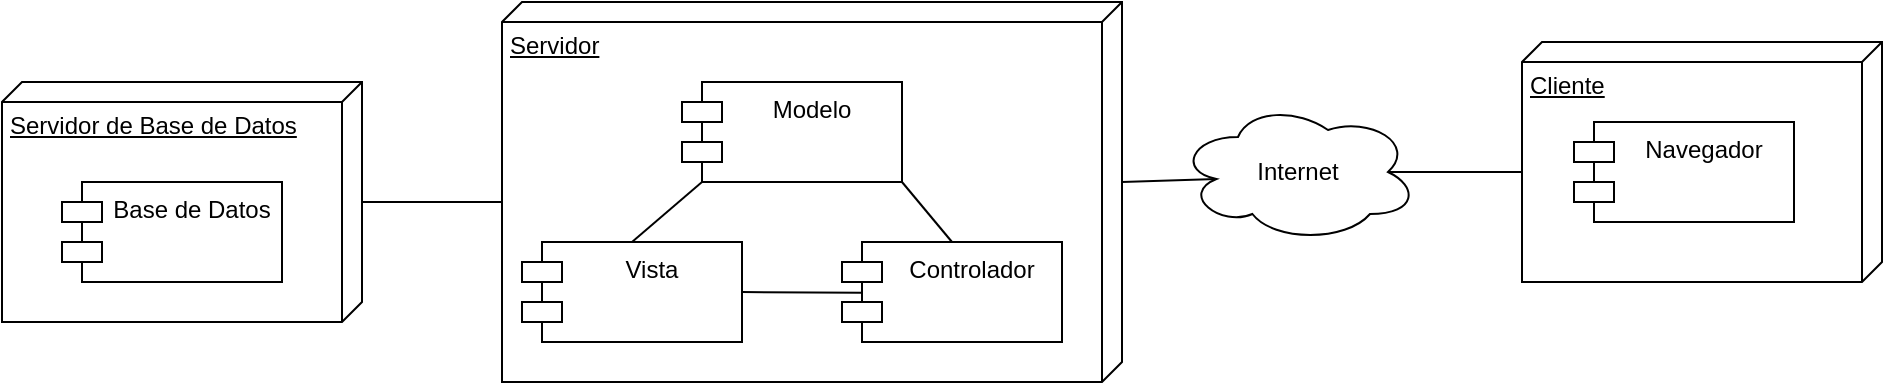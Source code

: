 <mxfile>
    <diagram id="KC5H4Y9rsM8J3WtKC4Ab" name="Page-4">
        <mxGraphModel dx="1767" dy="797" grid="1" gridSize="10" guides="1" tooltips="1" connect="1" arrows="1" fold="1" page="1" pageScale="1" pageWidth="827" pageHeight="1169" math="0" shadow="0">
            <root>
                <mxCell id="xzJuNK0pHfREajSu6w13-0"/>
                <mxCell id="xzJuNK0pHfREajSu6w13-1" parent="xzJuNK0pHfREajSu6w13-0"/>
                <mxCell id="lD6Z4Pm-tMy1EPvP2Oq8-16" style="edgeStyle=none;rounded=0;orthogonalLoop=1;jettySize=auto;html=1;exitX=0.875;exitY=0.5;exitDx=0;exitDy=0;exitPerimeter=0;entryX=0;entryY=0;entryDx=65;entryDy=180;entryPerimeter=0;endArrow=none;endFill=0;" parent="xzJuNK0pHfREajSu6w13-1" source="xzJuNK0pHfREajSu6w13-3" target="xzJuNK0pHfREajSu6w13-4" edge="1">
                    <mxGeometry relative="1" as="geometry"/>
                </mxCell>
                <mxCell id="lD6Z4Pm-tMy1EPvP2Oq8-17" style="edgeStyle=none;rounded=0;orthogonalLoop=1;jettySize=auto;html=1;exitX=0.16;exitY=0.55;exitDx=0;exitDy=0;exitPerimeter=0;entryX=0;entryY=0;entryDx=90;entryDy=0;entryPerimeter=0;endArrow=none;endFill=0;" parent="xzJuNK0pHfREajSu6w13-1" source="xzJuNK0pHfREajSu6w13-3" target="lD6Z4Pm-tMy1EPvP2Oq8-1" edge="1">
                    <mxGeometry relative="1" as="geometry"/>
                </mxCell>
                <mxCell id="xzJuNK0pHfREajSu6w13-3" value="Internet" style="ellipse;shape=cloud;whiteSpace=wrap;html=1;align=center;" parent="xzJuNK0pHfREajSu6w13-1" vertex="1">
                    <mxGeometry x="228" y="220" width="120" height="70" as="geometry"/>
                </mxCell>
                <mxCell id="xzJuNK0pHfREajSu6w13-4" value="Cliente" style="verticalAlign=top;align=left;spacingTop=8;spacingLeft=2;spacingRight=12;shape=cube;size=10;direction=south;fontStyle=4;html=1;" parent="xzJuNK0pHfREajSu6w13-1" vertex="1">
                    <mxGeometry x="400" y="190" width="180" height="120" as="geometry"/>
                </mxCell>
                <mxCell id="lD6Z4Pm-tMy1EPvP2Oq8-0" value="Navegador" style="shape=module;align=left;spacingLeft=20;align=center;verticalAlign=top;" parent="xzJuNK0pHfREajSu6w13-1" vertex="1">
                    <mxGeometry x="426" y="230" width="110" height="50" as="geometry"/>
                </mxCell>
                <mxCell id="lD6Z4Pm-tMy1EPvP2Oq8-1" value="Servidor" style="verticalAlign=top;align=left;spacingTop=8;spacingLeft=2;spacingRight=12;shape=cube;size=10;direction=south;fontStyle=4;html=1;" parent="xzJuNK0pHfREajSu6w13-1" vertex="1">
                    <mxGeometry x="-110" y="170" width="310" height="190" as="geometry"/>
                </mxCell>
                <mxCell id="lD6Z4Pm-tMy1EPvP2Oq8-2" value="Modelo" style="shape=module;align=left;spacingLeft=20;align=center;verticalAlign=top;" parent="xzJuNK0pHfREajSu6w13-1" vertex="1">
                    <mxGeometry x="-20" y="210" width="110" height="50" as="geometry"/>
                </mxCell>
                <mxCell id="5" style="edgeStyle=orthogonalEdgeStyle;rounded=0;orthogonalLoop=1;jettySize=auto;html=1;exitX=0;exitY=0;exitDx=55;exitDy=0;exitPerimeter=0;entryX=0;entryY=0;entryDx=100;entryDy=310;entryPerimeter=0;endArrow=none;endFill=0;" edge="1" parent="xzJuNK0pHfREajSu6w13-1" source="lD6Z4Pm-tMy1EPvP2Oq8-5" target="lD6Z4Pm-tMy1EPvP2Oq8-1">
                    <mxGeometry relative="1" as="geometry">
                        <Array as="points">
                            <mxPoint x="-240" y="270"/>
                        </Array>
                    </mxGeometry>
                </mxCell>
                <mxCell id="lD6Z4Pm-tMy1EPvP2Oq8-5" value="Servidor de Base de Datos" style="verticalAlign=top;align=left;spacingTop=8;spacingLeft=2;spacingRight=12;shape=cube;size=10;direction=south;fontStyle=4;html=1;" parent="xzJuNK0pHfREajSu6w13-1" vertex="1">
                    <mxGeometry x="-360" y="210" width="180" height="120" as="geometry"/>
                </mxCell>
                <mxCell id="lD6Z4Pm-tMy1EPvP2Oq8-11" style="edgeStyle=none;rounded=0;orthogonalLoop=1;jettySize=auto;html=1;endArrow=none;endFill=0;exitX=0;exitY=1;exitDx=10;exitDy=0;exitPerimeter=0;entryX=0.5;entryY=0;entryDx=0;entryDy=0;" parent="xzJuNK0pHfREajSu6w13-1" source="lD6Z4Pm-tMy1EPvP2Oq8-2" target="lD6Z4Pm-tMy1EPvP2Oq8-7" edge="1">
                    <mxGeometry relative="1" as="geometry"/>
                </mxCell>
                <mxCell id="lD6Z4Pm-tMy1EPvP2Oq8-7" value="Vista" style="shape=module;align=left;spacingLeft=20;align=center;verticalAlign=top;" parent="xzJuNK0pHfREajSu6w13-1" vertex="1">
                    <mxGeometry x="-100" y="290" width="110" height="50" as="geometry"/>
                </mxCell>
                <mxCell id="lD6Z4Pm-tMy1EPvP2Oq8-9" style="edgeStyle=none;rounded=0;orthogonalLoop=1;jettySize=auto;html=1;exitX=0.5;exitY=0;exitDx=0;exitDy=0;entryX=1;entryY=1;entryDx=0;entryDy=0;endArrow=none;endFill=0;" parent="xzJuNK0pHfREajSu6w13-1" source="lD6Z4Pm-tMy1EPvP2Oq8-8" target="lD6Z4Pm-tMy1EPvP2Oq8-2" edge="1">
                    <mxGeometry relative="1" as="geometry"/>
                </mxCell>
                <mxCell id="lD6Z4Pm-tMy1EPvP2Oq8-10" style="edgeStyle=none;rounded=0;orthogonalLoop=1;jettySize=auto;html=1;entryX=0.093;entryY=0.508;entryDx=0;entryDy=0;endArrow=none;endFill=0;entryPerimeter=0;exitX=1;exitY=0.5;exitDx=0;exitDy=0;" parent="xzJuNK0pHfREajSu6w13-1" source="lD6Z4Pm-tMy1EPvP2Oq8-7" target="lD6Z4Pm-tMy1EPvP2Oq8-8" edge="1">
                    <mxGeometry relative="1" as="geometry"/>
                </mxCell>
                <mxCell id="lD6Z4Pm-tMy1EPvP2Oq8-8" value="Controlador" style="shape=module;align=left;spacingLeft=20;align=center;verticalAlign=top;" parent="xzJuNK0pHfREajSu6w13-1" vertex="1">
                    <mxGeometry x="60" y="290" width="110" height="50" as="geometry"/>
                </mxCell>
                <mxCell id="lD6Z4Pm-tMy1EPvP2Oq8-15" value="Base de Datos" style="shape=module;align=left;spacingLeft=20;align=center;verticalAlign=top;" parent="xzJuNK0pHfREajSu6w13-1" vertex="1">
                    <mxGeometry x="-330" y="260" width="110" height="50" as="geometry"/>
                </mxCell>
            </root>
        </mxGraphModel>
    </diagram>
    <diagram id="KKVuYDW3hSaYtZnRtETl" name="Page-3">
        &#xa;
        <mxGraphModel dx="806" dy="683" grid="1" gridSize="10" guides="1" tooltips="1" connect="1" arrows="1" fold="1" page="1" pageScale="1" pageWidth="827" pageHeight="1169" math="0" shadow="0">
            &#xa;
            <root>
                &#xa;
                <mxCell id="rRZJ5FpLegMyAOkKx86r-0"/>
                &#xa;
                <mxCell id="rRZJ5FpLegMyAOkKx86r-1" parent="rRZJ5FpLegMyAOkKx86r-0"/>
                &#xa;
                <mxCell id="-woWs51fgcSz4XgoKbL4-1" value="" style="shape=folder;fontStyle=1;tabWidth=80;tabHeight=20;tabPosition=left;html=1;boundedLbl=1;" vertex="1" parent="rRZJ5FpLegMyAOkKx86r-1">
                    &#xa;
                    <mxGeometry x="30" y="110" width="290" height="200" as="geometry"/>
                    &#xa;
                </mxCell>
                &#xa;
                <mxCell id="-woWs51fgcSz4XgoKbL4-14" value="Perfil" style="shape=module;align=left;spacingLeft=20;align=center;verticalAlign=top;" vertex="1" parent="rRZJ5FpLegMyAOkKx86r-1">
                    &#xa;
                    <mxGeometry x="190" y="240" width="110" height="50" as="geometry"/>
                    &#xa;
                </mxCell>
                &#xa;
                <mxCell id="-woWs51fgcSz4XgoKbL4-15" value="Usuarios" style="text;html=1;align=center;verticalAlign=middle;resizable=0;points=[];autosize=1;" vertex="1" parent="rRZJ5FpLegMyAOkKx86r-1">
                    &#xa;
                    <mxGeometry x="40" y="110" width="60" height="20" as="geometry"/>
                    &#xa;
                </mxCell>
                &#xa;
                <mxCell id="-woWs51fgcSz4XgoKbL4-22" style="edgeStyle=orthogonalEdgeStyle;rounded=0;orthogonalLoop=1;jettySize=auto;html=1;exitX=0.5;exitY=1;exitDx=0;exitDy=0;entryX=0.5;entryY=0;entryDx=0;entryDy=0;dashed=1;" edge="1" parent="rRZJ5FpLegMyAOkKx86r-1" source="-woWs51fgcSz4XgoKbL4-16" target="-woWs51fgcSz4XgoKbL4-14">
                    &#xa;
                    <mxGeometry relative="1" as="geometry"/>
                    &#xa;
                </mxCell>
                &#xa;
                <mxCell id="-woWs51fgcSz4XgoKbL4-16" value="Mis Cursos" style="shape=module;align=left;spacingLeft=20;align=center;verticalAlign=top;" vertex="1" parent="rRZJ5FpLegMyAOkKx86r-1">
                    &#xa;
                    <mxGeometry x="190" y="150" width="110" height="50" as="geometry"/>
                    &#xa;
                </mxCell>
                &#xa;
                <mxCell id="-woWs51fgcSz4XgoKbL4-29" style="edgeStyle=orthogonalEdgeStyle;rounded=0;orthogonalLoop=1;jettySize=auto;html=1;exitX=1;exitY=0.5;exitDx=0;exitDy=0;entryX=0.097;entryY=0.483;entryDx=0;entryDy=0;entryPerimeter=0;dashed=1;" edge="1" parent="rRZJ5FpLegMyAOkKx86r-1" source="-woWs51fgcSz4XgoKbL4-17" target="-woWs51fgcSz4XgoKbL4-16">
                    &#xa;
                    <mxGeometry relative="1" as="geometry"/>
                    &#xa;
                </mxCell>
                &#xa;
                <mxCell id="-woWs51fgcSz4XgoKbL4-17" value="Progreso" style="shape=module;align=left;spacingLeft=20;align=center;verticalAlign=top;" vertex="1" parent="rRZJ5FpLegMyAOkKx86r-1">
                    &#xa;
                    <mxGeometry x="50" y="150" width="110" height="50" as="geometry"/>
                    &#xa;
                </mxCell>
                &#xa;
                <mxCell id="-woWs51fgcSz4XgoKbL4-20" style="edgeStyle=orthogonalEdgeStyle;rounded=0;orthogonalLoop=1;jettySize=auto;html=1;exitX=0.5;exitY=0;exitDx=0;exitDy=0;dashed=1;" edge="1" parent="rRZJ5FpLegMyAOkKx86r-1" source="-woWs51fgcSz4XgoKbL4-18" target="-woWs51fgcSz4XgoKbL4-17">
                    &#xa;
                    <mxGeometry relative="1" as="geometry"/>
                    &#xa;
                </mxCell>
                &#xa;
                <mxCell id="-woWs51fgcSz4XgoKbL4-18" value="Certificaciones" style="shape=module;align=left;spacingLeft=20;align=center;verticalAlign=top;" vertex="1" parent="rRZJ5FpLegMyAOkKx86r-1">
                    &#xa;
                    <mxGeometry x="50" y="240" width="110" height="50" as="geometry"/>
                    &#xa;
                </mxCell>
                &#xa;
                <mxCell id="-woWs51fgcSz4XgoKbL4-23" value="" style="shape=folder;fontStyle=1;tabWidth=80;tabHeight=20;tabPosition=left;html=1;boundedLbl=1;" vertex="1" parent="rRZJ5FpLegMyAOkKx86r-1">
                    &#xa;
                    <mxGeometry x="420" y="110" width="280" height="200" as="geometry"/>
                    &#xa;
                </mxCell>
                &#xa;
                <mxCell id="-woWs51fgcSz4XgoKbL4-24" value="Cursos" style="text;html=1;align=center;verticalAlign=middle;resizable=0;points=[];autosize=1;" vertex="1" parent="rRZJ5FpLegMyAOkKx86r-1">
                    &#xa;
                    <mxGeometry x="439" y="110" width="50" height="20" as="geometry"/>
                    &#xa;
                </mxCell>
                &#xa;
                <mxCell id="-woWs51fgcSz4XgoKbL4-25" value="Cursos&#10;Disponibles" style="shape=module;align=left;spacingLeft=20;align=center;verticalAlign=top;" vertex="1" parent="rRZJ5FpLegMyAOkKx86r-1">
                    &#xa;
                    <mxGeometry x="434" y="150" width="110" height="50" as="geometry"/>
                    &#xa;
                </mxCell>
                &#xa;
                <mxCell id="-woWs51fgcSz4XgoKbL4-34" style="edgeStyle=orthogonalEdgeStyle;rounded=0;orthogonalLoop=1;jettySize=auto;html=1;entryX=1;entryY=0.5;entryDx=0;entryDy=0;dashed=1;endArrow=classic;endFill=1;exitX=0.091;exitY=0.5;exitDx=0;exitDy=0;exitPerimeter=0;" edge="1" parent="rRZJ5FpLegMyAOkKx86r-1" source="-woWs51fgcSz4XgoKbL4-26" target="-woWs51fgcSz4XgoKbL4-25">
                    &#xa;
                    <mxGeometry relative="1" as="geometry"/>
                    &#xa;
                </mxCell>
                &#xa;
                <mxCell id="-woWs51fgcSz4XgoKbL4-26" value="Lecciones" style="shape=module;align=left;spacingLeft=20;align=center;verticalAlign=top;" vertex="1" parent="rRZJ5FpLegMyAOkKx86r-1">
                    &#xa;
                    <mxGeometry x="570" y="150" width="110" height="50" as="geometry"/>
                    &#xa;
                </mxCell>
                &#xa;
                <mxCell id="-woWs51fgcSz4XgoKbL4-28" style="edgeStyle=orthogonalEdgeStyle;rounded=0;orthogonalLoop=1;jettySize=auto;html=1;exitX=1;exitY=0.5;exitDx=0;exitDy=0;entryX=0.104;entryY=0.497;entryDx=0;entryDy=0;entryPerimeter=0;endArrow=none;endFill=0;" edge="1" parent="rRZJ5FpLegMyAOkKx86r-1" source="-woWs51fgcSz4XgoKbL4-16" target="-woWs51fgcSz4XgoKbL4-25">
                    &#xa;
                    <mxGeometry relative="1" as="geometry"/>
                    &#xa;
                </mxCell>
                &#xa;
                <mxCell id="-woWs51fgcSz4XgoKbL4-33" style="edgeStyle=orthogonalEdgeStyle;rounded=0;orthogonalLoop=1;jettySize=auto;html=1;exitX=0.5;exitY=0;exitDx=0;exitDy=0;entryX=0.5;entryY=1;entryDx=0;entryDy=0;dashed=1;endArrow=classic;endFill=1;" edge="1" parent="rRZJ5FpLegMyAOkKx86r-1" source="-woWs51fgcSz4XgoKbL4-31" target="-woWs51fgcSz4XgoKbL4-26">
                    &#xa;
                    <mxGeometry relative="1" as="geometry"/>
                    &#xa;
                </mxCell>
                &#xa;
                <mxCell id="-woWs51fgcSz4XgoKbL4-31" value="Material&#10;de apoyo" style="shape=module;align=left;spacingLeft=20;align=center;verticalAlign=top;" vertex="1" parent="rRZJ5FpLegMyAOkKx86r-1">
                    &#xa;
                    <mxGeometry x="570" y="240" width="110" height="50" as="geometry"/>
                    &#xa;
                </mxCell>
                &#xa;
                <mxCell id="-woWs51fgcSz4XgoKbL4-35" value="" style="shape=folder;fontStyle=1;tabWidth=80;tabHeight=20;tabPosition=left;html=1;boundedLbl=1;" vertex="1" parent="rRZJ5FpLegMyAOkKx86r-1">
                    &#xa;
                    <mxGeometry x="289" y="360" width="150" height="200" as="geometry"/>
                    &#xa;
                </mxCell>
                &#xa;
                <mxCell id="-woWs51fgcSz4XgoKbL4-36" value="Análisis" style="text;html=1;align=center;verticalAlign=middle;resizable=0;points=[];autosize=1;" vertex="1" parent="rRZJ5FpLegMyAOkKx86r-1">
                    &#xa;
                    <mxGeometry x="300" y="360" width="60" height="20" as="geometry"/>
                    &#xa;
                </mxCell>
                &#xa;
                <mxCell id="-woWs51fgcSz4XgoKbL4-37" value="Información&#10;general" style="shape=module;align=left;spacingLeft=20;align=center;verticalAlign=top;" vertex="1" parent="rRZJ5FpLegMyAOkKx86r-1">
                    &#xa;
                    <mxGeometry x="309" y="400" width="110" height="50" as="geometry"/>
                    &#xa;
                </mxCell>
                &#xa;
                <mxCell id="-woWs51fgcSz4XgoKbL4-39" style="edgeStyle=orthogonalEdgeStyle;rounded=0;orthogonalLoop=1;jettySize=auto;html=1;exitX=0.5;exitY=0;exitDx=0;exitDy=0;entryX=0.5;entryY=1;entryDx=0;entryDy=0;dashed=1;endArrow=classic;endFill=1;" edge="1" parent="rRZJ5FpLegMyAOkKx86r-1" source="-woWs51fgcSz4XgoKbL4-38" target="-woWs51fgcSz4XgoKbL4-37">
                    &#xa;
                    <mxGeometry relative="1" as="geometry"/>
                    &#xa;
                </mxCell>
                &#xa;
                <mxCell id="-woWs51fgcSz4XgoKbL4-38" value="Representación&#10;gráfica" style="shape=module;align=left;spacingLeft=20;align=center;verticalAlign=top;" vertex="1" parent="rRZJ5FpLegMyAOkKx86r-1">
                    &#xa;
                    <mxGeometry x="309" y="480" width="110" height="50" as="geometry"/>
                    &#xa;
                </mxCell>
                &#xa;
                <mxCell id="-woWs51fgcSz4XgoKbL4-40" style="edgeStyle=orthogonalEdgeStyle;rounded=0;orthogonalLoop=1;jettySize=auto;html=1;exitX=0.5;exitY=1;exitDx=0;exitDy=0;endArrow=none;endFill=0;" edge="1" parent="rRZJ5FpLegMyAOkKx86r-1" source="-woWs51fgcSz4XgoKbL4-14">
                    &#xa;
                    <mxGeometry relative="1" as="geometry">
                        &#xa;
                        <mxPoint x="317" y="424" as="targetPoint"/>
                        &#xa;
                        <Array as="points">
                            &#xa;
                            <mxPoint x="245" y="424"/>
                            &#xa;
                        </Array>
                        &#xa;
                    </mxGeometry>
                    &#xa;
                </mxCell>
                &#xa;
                <mxCell id="-woWs51fgcSz4XgoKbL4-42" style="edgeStyle=orthogonalEdgeStyle;rounded=0;orthogonalLoop=1;jettySize=auto;html=1;exitX=0.5;exitY=1;exitDx=0;exitDy=0;entryX=1;entryY=0.5;entryDx=0;entryDy=0;endArrow=none;endFill=0;" edge="1" parent="rRZJ5FpLegMyAOkKx86r-1" source="-woWs51fgcSz4XgoKbL4-25" target="-woWs51fgcSz4XgoKbL4-37">
                    &#xa;
                    <mxGeometry relative="1" as="geometry"/>
                    &#xa;
                </mxCell>
                &#xa;
            </root>
            &#xa;
        </mxGraphModel>
        &#xa;
    </diagram>
    <diagram id="IeRJQlzNtqK0SKztAKBv" name="Page-2">
        &#xa;
        <mxGraphModel dx="2237" dy="1195" grid="1" gridSize="10" guides="1" tooltips="1" connect="1" arrows="1" fold="1" page="1" pageScale="1" pageWidth="827" pageHeight="1169" math="0" shadow="0">
            &#xa;
            <root>
                &#xa;
                <mxCell id="2uBusTt4pDa9AFhbBRhE-0"/>
                &#xa;
                <mxCell id="2uBusTt4pDa9AFhbBRhE-1" parent="2uBusTt4pDa9AFhbBRhE-0"/>
                &#xa;
                <mxCell id="2uBusTt4pDa9AFhbBRhE-17" style="edgeStyle=orthogonalEdgeStyle;rounded=0;orthogonalLoop=1;jettySize=auto;html=1;exitX=1;exitY=0.5;exitDx=0;exitDy=0;entryX=0;entryY=0.5;entryDx=0;entryDy=0;" edge="1" parent="2uBusTt4pDa9AFhbBRhE-1" source="2uBusTt4pDa9AFhbBRhE-2" target="2uBusTt4pDa9AFhbBRhE-16">
                    &#xa;
                    <mxGeometry relative="1" as="geometry"/>
                    &#xa;
                </mxCell>
                &#xa;
                <mxCell id="2uBusTt4pDa9AFhbBRhE-2" value="" style="ellipse;fillColor=#000000;strokeColor=none;" vertex="1" parent="2uBusTt4pDa9AFhbBRhE-1">
                    &#xa;
                    <mxGeometry y="205" width="30" height="30" as="geometry"/>
                    &#xa;
                </mxCell>
                &#xa;
                <mxCell id="2uBusTt4pDa9AFhbBRhE-3" value="" style="ellipse;html=1;shape=endState;fillColor=#000000;strokeColor=#000000;" vertex="1" parent="2uBusTt4pDa9AFhbBRhE-1">
                    &#xa;
                    <mxGeometry x="505" y="1070" width="30" height="30" as="geometry"/>
                    &#xa;
                </mxCell>
                &#xa;
                <mxCell id="2uBusTt4pDa9AFhbBRhE-22" style="edgeStyle=orthogonalEdgeStyle;rounded=0;orthogonalLoop=1;jettySize=auto;html=1;exitX=1;exitY=0.5;exitDx=0;exitDy=0;" edge="1" parent="2uBusTt4pDa9AFhbBRhE-1" source="2uBusTt4pDa9AFhbBRhE-16" target="2uBusTt4pDa9AFhbBRhE-21">
                    &#xa;
                    <mxGeometry relative="1" as="geometry"/>
                    &#xa;
                </mxCell>
                &#xa;
                <mxCell id="2uBusTt4pDa9AFhbBRhE-16" value="&lt;p style=&quot;margin: 0px ; margin-top: 4px ; text-align: center&quot;&gt;&lt;b&gt;Ingresar_Credenciales&lt;/b&gt;&lt;/p&gt;&lt;hr size=&quot;1&quot;&gt;&lt;p style=&quot;margin: 0px ; margin-left: 4px&quot;&gt;ID = Identificador del usuario&lt;/p&gt;&lt;p style=&quot;margin: 0px ; margin-left: 4px&quot;&gt;Nombre_Usuario = Nombre de perfil&lt;/p&gt;&lt;p style=&quot;margin: 0px ; margin-left: 4px&quot;&gt;Password = Contraseña&lt;/p&gt;&lt;hr size=&quot;1&quot;&gt;&lt;p style=&quot;margin: 0px ; margin-left: 4px&quot;&gt;Autorizar_Acceso&lt;/p&gt;&lt;p style=&quot;margin: 0px ; margin-left: 4px&quot;&gt;&lt;span&gt;Denegar_Acceso&lt;/span&gt;&lt;/p&gt;" style="verticalAlign=top;align=left;overflow=fill;fontSize=12;fontFamily=Helvetica;html=1;" vertex="1" parent="2uBusTt4pDa9AFhbBRhE-1">
                    &#xa;
                    <mxGeometry x="140" y="160" width="210" height="120" as="geometry"/>
                    &#xa;
                </mxCell>
                &#xa;
                <mxCell id="2uBusTt4pDa9AFhbBRhE-18" value="Iniciar sesión" style="text;html=1;align=center;verticalAlign=middle;resizable=0;points=[];autosize=1;" vertex="1" parent="2uBusTt4pDa9AFhbBRhE-1">
                    &#xa;
                    <mxGeometry x="30" y="200" width="90" height="20" as="geometry"/>
                    &#xa;
                </mxCell>
                &#xa;
                <mxCell id="2uBusTt4pDa9AFhbBRhE-25" style="edgeStyle=orthogonalEdgeStyle;rounded=0;orthogonalLoop=1;jettySize=auto;html=1;exitX=0.5;exitY=1;exitDx=0;exitDy=0;entryX=0.5;entryY=0;entryDx=0;entryDy=0;" edge="1" parent="2uBusTt4pDa9AFhbBRhE-1" source="2uBusTt4pDa9AFhbBRhE-20" target="2uBusTt4pDa9AFhbBRhE-16">
                    &#xa;
                    <mxGeometry relative="1" as="geometry"/>
                    &#xa;
                </mxCell>
                &#xa;
                <mxCell id="2uBusTt4pDa9AFhbBRhE-20" value="&quot;Datos incorrectos&quot;" style="html=1;align=center;verticalAlign=top;rounded=1;absoluteArcSize=1;arcSize=10;dashed=0;" vertex="1" parent="2uBusTt4pDa9AFhbBRhE-1">
                    &#xa;
                    <mxGeometry x="175" y="80" width="140" height="40" as="geometry"/>
                    &#xa;
                </mxCell>
                &#xa;
                <mxCell id="2uBusTt4pDa9AFhbBRhE-24" style="edgeStyle=orthogonalEdgeStyle;rounded=0;orthogonalLoop=1;jettySize=auto;html=1;exitX=0.5;exitY=0;exitDx=0;exitDy=0;entryX=1;entryY=0.5;entryDx=0;entryDy=0;" edge="1" parent="2uBusTt4pDa9AFhbBRhE-1" source="2uBusTt4pDa9AFhbBRhE-21" target="2uBusTt4pDa9AFhbBRhE-20">
                    &#xa;
                    <mxGeometry relative="1" as="geometry"/>
                    &#xa;
                </mxCell>
                &#xa;
                <mxCell id="2uBusTt4pDa9AFhbBRhE-30" style="edgeStyle=orthogonalEdgeStyle;rounded=0;orthogonalLoop=1;jettySize=auto;html=1;exitX=0.5;exitY=1;exitDx=0;exitDy=0;entryX=0.5;entryY=0;entryDx=0;entryDy=0;" edge="1" parent="2uBusTt4pDa9AFhbBRhE-1" source="2uBusTt4pDa9AFhbBRhE-21" target="2uBusTt4pDa9AFhbBRhE-29">
                    &#xa;
                    <mxGeometry relative="1" as="geometry"/>
                    &#xa;
                </mxCell>
                &#xa;
                <mxCell id="2uBusTt4pDa9AFhbBRhE-21" value="&lt;p style=&quot;margin: 0px ; margin-top: 4px ; text-align: center&quot;&gt;Verificar_Datos&lt;/p&gt;&lt;hr size=&quot;1&quot;&gt;&lt;p style=&quot;margin: 0px ; margin-left: 4px&quot;&gt;Autorizar_Acceso&lt;/p&gt;&lt;p style=&quot;margin: 0px ; margin-left: 4px&quot;&gt;&lt;span&gt;Denegar_Acceso&lt;/span&gt;&lt;/p&gt;" style="verticalAlign=top;align=left;overflow=fill;fontSize=12;fontFamily=Helvetica;html=1;" vertex="1" parent="2uBusTt4pDa9AFhbBRhE-1">
                    &#xa;
                    <mxGeometry x="460" y="175" width="150" height="90" as="geometry"/>
                    &#xa;
                </mxCell>
                &#xa;
                <mxCell id="2uBusTt4pDa9AFhbBRhE-23" value="Enviar datos&lt;br&gt;de acceso" style="text;html=1;align=center;verticalAlign=middle;resizable=0;points=[];autosize=1;" vertex="1" parent="2uBusTt4pDa9AFhbBRhE-1">
                    &#xa;
                    <mxGeometry x="360" y="190" width="80" height="30" as="geometry"/>
                    &#xa;
                </mxCell>
                &#xa;
                <mxCell id="2uBusTt4pDa9AFhbBRhE-26" value="Datos no encontrados" style="text;html=1;align=center;verticalAlign=middle;resizable=0;points=[];autosize=1;" vertex="1" parent="2uBusTt4pDa9AFhbBRhE-1">
                    &#xa;
                    <mxGeometry x="380" y="80" width="130" height="20" as="geometry"/>
                    &#xa;
                </mxCell>
                &#xa;
                <mxCell id="2uBusTt4pDa9AFhbBRhE-36" style="edgeStyle=orthogonalEdgeStyle;rounded=0;orthogonalLoop=1;jettySize=auto;html=1;exitX=0;exitY=0.5;exitDx=0;exitDy=0;" edge="1" parent="2uBusTt4pDa9AFhbBRhE-1" source="2uBusTt4pDa9AFhbBRhE-29" target="2uBusTt4pDa9AFhbBRhE-32">
                    &#xa;
                    <mxGeometry relative="1" as="geometry"/>
                    &#xa;
                </mxCell>
                &#xa;
                <mxCell id="2uBusTt4pDa9AFhbBRhE-29" value="&lt;p style=&quot;margin: 0px ; margin-top: 4px ; text-align: center&quot;&gt;&lt;b&gt;Pantalla_de_Inicio&lt;/b&gt;&lt;/p&gt;&lt;hr size=&quot;1&quot;&gt;&lt;p style=&quot;margin: 0px ; margin-left: 4px&quot;&gt;ID = Identificador del usuario&lt;/p&gt;&lt;p style=&quot;margin: 0px ; margin-left: 4px&quot;&gt;Nombre_Usuario = Nombre de perfil&lt;/p&gt;&lt;hr size=&quot;1&quot;&gt;&lt;p style=&quot;margin: 0px ; margin-left: 4px&quot;&gt;Mostrar_Cursos&lt;/p&gt;&lt;p style=&quot;margin: 0px ; margin-left: 4px&quot;&gt;&lt;span&gt;Mostrar_Perfil&lt;br&gt;Mostrar_Progreso&lt;br&gt;Cerrar_Sesión&lt;/span&gt;&lt;/p&gt;" style="verticalAlign=top;align=left;overflow=fill;fontSize=12;fontFamily=Helvetica;html=1;" vertex="1" parent="2uBusTt4pDa9AFhbBRhE-1">
                    &#xa;
                    <mxGeometry x="430" y="340" width="210" height="130" as="geometry"/>
                    &#xa;
                </mxCell>
                &#xa;
                <mxCell id="2uBusTt4pDa9AFhbBRhE-31" value="Datos encontrados" style="text;html=1;align=center;verticalAlign=middle;resizable=0;points=[];autosize=1;" vertex="1" parent="2uBusTt4pDa9AFhbBRhE-1">
                    &#xa;
                    <mxGeometry x="540" y="290" width="120" height="20" as="geometry"/>
                    &#xa;
                </mxCell>
                &#xa;
                <mxCell id="2uBusTt4pDa9AFhbBRhE-38" style="edgeStyle=orthogonalEdgeStyle;rounded=0;orthogonalLoop=1;jettySize=auto;html=1;exitX=0.5;exitY=1;exitDx=0;exitDy=0;" edge="1" parent="2uBusTt4pDa9AFhbBRhE-1" source="2uBusTt4pDa9AFhbBRhE-32" target="2uBusTt4pDa9AFhbBRhE-37">
                    &#xa;
                    <mxGeometry relative="1" as="geometry"/>
                    &#xa;
                </mxCell>
                &#xa;
                <mxCell id="2uBusTt4pDa9AFhbBRhE-32" value="&lt;p style=&quot;margin: 0px ; margin-top: 4px ; text-align: center&quot;&gt;&lt;b&gt;Cursos_Disponibles&lt;/b&gt;&lt;/p&gt;&lt;hr size=&quot;1&quot;&gt;&lt;p style=&quot;margin: 0px ; margin-left: 4px&quot;&gt;ID_Curso = Identificador del curso&lt;/p&gt;&lt;p style=&quot;margin: 0px ; margin-left: 4px&quot;&gt;Nombre_Curso = Nombre del curso&lt;/p&gt;&lt;hr size=&quot;1&quot;&gt;&lt;p style=&quot;margin: 0px ; margin-left: 4px&quot;&gt;&lt;span&gt;Inscribirse_a_Curso&lt;/span&gt;&lt;br&gt;&lt;/p&gt;&lt;p style=&quot;margin: 0px ; margin-left: 4px&quot;&gt;&lt;span&gt;Darse_de_Baja&lt;br&gt;&lt;/span&gt;&lt;/p&gt;&lt;p style=&quot;margin: 0px ; margin-left: 4px&quot;&gt;&lt;span&gt;Ver_Lección&lt;/span&gt;&lt;/p&gt;&lt;p style=&quot;margin: 0px ; margin-left: 4px&quot;&gt;&lt;span&gt;Mostrar_Estatus&lt;/span&gt;&lt;/p&gt;" style="verticalAlign=top;align=left;overflow=fill;fontSize=12;fontFamily=Helvetica;html=1;" vertex="1" parent="2uBusTt4pDa9AFhbBRhE-1">
                    &#xa;
                    <mxGeometry x="100" y="340" width="210" height="130" as="geometry"/>
                    &#xa;
                </mxCell>
                &#xa;
                <mxCell id="2uBusTt4pDa9AFhbBRhE-34" value="Elegir_Curso" style="text;html=1;align=center;verticalAlign=middle;resizable=0;points=[];autosize=1;" vertex="1" parent="2uBusTt4pDa9AFhbBRhE-1">
                    &#xa;
                    <mxGeometry x="330" y="380" width="80" height="20" as="geometry"/>
                    &#xa;
                </mxCell>
                &#xa;
                <mxCell id="2uBusTt4pDa9AFhbBRhE-41" style="edgeStyle=orthogonalEdgeStyle;rounded=0;orthogonalLoop=1;jettySize=auto;html=1;exitX=1;exitY=0.5;exitDx=0;exitDy=0;entryX=0;entryY=0.5;entryDx=0;entryDy=0;" edge="1" parent="2uBusTt4pDa9AFhbBRhE-1" source="2uBusTt4pDa9AFhbBRhE-37" target="2uBusTt4pDa9AFhbBRhE-40">
                    &#xa;
                    <mxGeometry relative="1" as="geometry"/>
                    &#xa;
                </mxCell>
                &#xa;
                <mxCell id="2uBusTt4pDa9AFhbBRhE-37" value="&lt;p style=&quot;margin: 0px ; margin-top: 4px ; text-align: center&quot;&gt;&lt;b&gt;Solicitud_Inscripción&lt;/b&gt;&lt;/p&gt;&lt;hr size=&quot;1&quot;&gt;&lt;p style=&quot;margin: 0px ; margin-left: 4px&quot;&gt;ID_Curso = Identificador del curso&lt;/p&gt;&lt;p style=&quot;margin: 0px ; margin-left: 4px&quot;&gt;Nombre_Curso = Nombre del curso&lt;/p&gt;&lt;p style=&quot;margin: 0px ; margin-left: 4px&quot;&gt;ID_Emp= Identificador del empleado&lt;/p&gt;&lt;hr size=&quot;1&quot;&gt;&lt;p style=&quot;margin: 0px ; margin-left: 4px&quot;&gt;Enviar_Solicitud&lt;/p&gt;" style="verticalAlign=top;align=left;overflow=fill;fontSize=12;fontFamily=Helvetica;html=1;" vertex="1" parent="2uBusTt4pDa9AFhbBRhE-1">
                    &#xa;
                    <mxGeometry x="100" y="550" width="210" height="110" as="geometry"/>
                    &#xa;
                </mxCell>
                &#xa;
                <mxCell id="2uBusTt4pDa9AFhbBRhE-39" value="Inscribirse a un Curso" style="text;html=1;align=center;verticalAlign=middle;resizable=0;points=[];autosize=1;" vertex="1" parent="2uBusTt4pDa9AFhbBRhE-1">
                    &#xa;
                    <mxGeometry x="210" y="500" width="130" height="20" as="geometry"/>
                    &#xa;
                </mxCell>
                &#xa;
                <mxCell id="2uBusTt4pDa9AFhbBRhE-44" style="edgeStyle=orthogonalEdgeStyle;rounded=0;orthogonalLoop=1;jettySize=auto;html=1;exitX=0.5;exitY=1;exitDx=0;exitDy=0;entryX=0.5;entryY=0;entryDx=0;entryDy=0;" edge="1" parent="2uBusTt4pDa9AFhbBRhE-1" source="2uBusTt4pDa9AFhbBRhE-40" target="2uBusTt4pDa9AFhbBRhE-43">
                    &#xa;
                    <mxGeometry relative="1" as="geometry"/>
                    &#xa;
                </mxCell>
                &#xa;
                <mxCell id="2uBusTt4pDa9AFhbBRhE-40" value="&quot;Solicitud enviada&quot;" style="html=1;align=center;verticalAlign=top;rounded=1;absoluteArcSize=1;arcSize=10;dashed=0;" vertex="1" parent="2uBusTt4pDa9AFhbBRhE-1">
                    &#xa;
                    <mxGeometry x="450" y="585" width="140" height="40" as="geometry"/>
                    &#xa;
                </mxCell>
                &#xa;
                <mxCell id="2uBusTt4pDa9AFhbBRhE-42" value="Se envía solicitud&lt;br&gt;a coordinador" style="text;html=1;align=center;verticalAlign=middle;resizable=0;points=[];autosize=1;" vertex="1" parent="2uBusTt4pDa9AFhbBRhE-1">
                    &#xa;
                    <mxGeometry x="320" y="570" width="110" height="30" as="geometry"/>
                    &#xa;
                </mxCell>
                &#xa;
                <mxCell id="2uBusTt4pDa9AFhbBRhE-50" style="edgeStyle=orthogonalEdgeStyle;rounded=0;orthogonalLoop=1;jettySize=auto;html=1;exitX=0.5;exitY=1;exitDx=0;exitDy=0;entryX=0.5;entryY=0;entryDx=0;entryDy=0;" edge="1" parent="2uBusTt4pDa9AFhbBRhE-1" source="2uBusTt4pDa9AFhbBRhE-43" target="2uBusTt4pDa9AFhbBRhE-46">
                    &#xa;
                    <mxGeometry relative="1" as="geometry"/>
                    &#xa;
                </mxCell>
                &#xa;
                <mxCell id="2uBusTt4pDa9AFhbBRhE-53" style="edgeStyle=orthogonalEdgeStyle;rounded=0;orthogonalLoop=1;jettySize=auto;html=1;exitX=0;exitY=0.5;exitDx=0;exitDy=0;" edge="1" parent="2uBusTt4pDa9AFhbBRhE-1" source="2uBusTt4pDa9AFhbBRhE-43" target="2uBusTt4pDa9AFhbBRhE-52">
                    &#xa;
                    <mxGeometry relative="1" as="geometry"/>
                    &#xa;
                </mxCell>
                &#xa;
                <mxCell id="2uBusTt4pDa9AFhbBRhE-43" value="&lt;p style=&quot;margin: 0px ; margin-top: 4px ; text-align: center&quot;&gt;&lt;b&gt;Solicitudes_de_Inscripción&lt;/b&gt;&lt;/p&gt;&lt;hr size=&quot;1&quot;&gt;&lt;p style=&quot;margin: 0px ; margin-left: 4px&quot;&gt;ID_Crd = Identificador del coordinador&lt;br&gt;ID_Emp = Identificador del empleado&lt;/p&gt;&lt;p style=&quot;margin: 0px ; margin-left: 4px&quot;&gt;ID_Curso = Identificador del curso&lt;/p&gt;&lt;hr size=&quot;1&quot;&gt;&lt;p style=&quot;margin: 0px ; margin-left: 4px&quot;&gt;Aprobar_Inscripción&lt;/p&gt;&lt;p style=&quot;margin: 0px ; margin-left: 4px&quot;&gt;Rechazar_Inscripción&lt;/p&gt;" style="verticalAlign=top;align=left;overflow=fill;fontSize=12;fontFamily=Helvetica;html=1;" vertex="1" parent="2uBusTt4pDa9AFhbBRhE-1">
                    &#xa;
                    <mxGeometry x="415" y="690" width="210" height="120" as="geometry"/>
                    &#xa;
                </mxCell>
                &#xa;
                <mxCell id="2uBusTt4pDa9AFhbBRhE-57" style="edgeStyle=orthogonalEdgeStyle;rounded=0;orthogonalLoop=1;jettySize=auto;html=1;exitX=0.5;exitY=1;exitDx=0;exitDy=0;" edge="1" parent="2uBusTt4pDa9AFhbBRhE-1" source="2uBusTt4pDa9AFhbBRhE-46" target="2uBusTt4pDa9AFhbBRhE-56">
                    &#xa;
                    <mxGeometry relative="1" as="geometry"/>
                    &#xa;
                </mxCell>
                &#xa;
                <mxCell id="2uBusTt4pDa9AFhbBRhE-46" value="Notificación de aprobación" style="html=1;align=center;verticalAlign=top;rounded=1;absoluteArcSize=1;arcSize=10;dashed=0;" vertex="1" parent="2uBusTt4pDa9AFhbBRhE-1">
                    &#xa;
                    <mxGeometry x="445" y="880" width="150" height="40" as="geometry"/>
                    &#xa;
                </mxCell>
                &#xa;
                <mxCell id="2uBusTt4pDa9AFhbBRhE-49" value="Inscripción rechazada" style="text;html=1;align=center;verticalAlign=middle;resizable=0;points=[];autosize=1;" vertex="1" parent="2uBusTt4pDa9AFhbBRhE-1">
                    &#xa;
                    <mxGeometry x="270" y="730" width="130" height="20" as="geometry"/>
                    &#xa;
                </mxCell>
                &#xa;
                <mxCell id="2uBusTt4pDa9AFhbBRhE-54" style="edgeStyle=orthogonalEdgeStyle;rounded=0;orthogonalLoop=1;jettySize=auto;html=1;exitX=0;exitY=0.5;exitDx=0;exitDy=0;entryX=0;entryY=0.5;entryDx=0;entryDy=0;" edge="1" parent="2uBusTt4pDa9AFhbBRhE-1" source="2uBusTt4pDa9AFhbBRhE-52" target="2uBusTt4pDa9AFhbBRhE-32">
                    &#xa;
                    <mxGeometry relative="1" as="geometry">
                        &#xa;
                        <Array as="points">
                            &#xa;
                            <mxPoint x="40" y="750"/>
                            &#xa;
                            <mxPoint x="40" y="405"/>
                            &#xa;
                        </Array>
                        &#xa;
                    </mxGeometry>
                    &#xa;
                </mxCell>
                &#xa;
                <mxCell id="2uBusTt4pDa9AFhbBRhE-52" value="El Estatus del curso cambia,&lt;br&gt;descartando la solicitud" style="html=1;align=center;verticalAlign=top;rounded=1;absoluteArcSize=1;arcSize=10;dashed=0;" vertex="1" parent="2uBusTt4pDa9AFhbBRhE-1">
                    &#xa;
                    <mxGeometry x="70" y="730" width="170" height="40" as="geometry"/>
                    &#xa;
                </mxCell>
                &#xa;
                <mxCell id="2uBusTt4pDa9AFhbBRhE-55" value="Actualización&lt;br&gt;de Estatus" style="text;html=1;align=center;verticalAlign=middle;resizable=0;points=[];autosize=1;" vertex="1" parent="2uBusTt4pDa9AFhbBRhE-1">
                    &#xa;
                    <mxGeometry x="-50" y="580" width="90" height="30" as="geometry"/>
                    &#xa;
                </mxCell>
                &#xa;
                <mxCell id="2uBusTt4pDa9AFhbBRhE-58" style="edgeStyle=orthogonalEdgeStyle;rounded=0;orthogonalLoop=1;jettySize=auto;html=1;exitX=0.5;exitY=1;exitDx=0;exitDy=0;" edge="1" parent="2uBusTt4pDa9AFhbBRhE-1" source="2uBusTt4pDa9AFhbBRhE-56" target="2uBusTt4pDa9AFhbBRhE-3">
                    &#xa;
                    <mxGeometry relative="1" as="geometry"/>
                    &#xa;
                </mxCell>
                &#xa;
                <mxCell id="2uBusTt4pDa9AFhbBRhE-56" value="Se añade el curso&lt;br&gt;a &quot;Cursos Disponibles&quot;" style="html=1;align=center;verticalAlign=top;rounded=1;absoluteArcSize=1;arcSize=10;dashed=0;" vertex="1" parent="2uBusTt4pDa9AFhbBRhE-1">
                    &#xa;
                    <mxGeometry x="445" y="990" width="150" height="40" as="geometry"/>
                    &#xa;
                </mxCell>
                &#xa;
                <mxCell id="2uBusTt4pDa9AFhbBRhE-59" value="Se desbloquea el curso" style="text;html=1;align=center;verticalAlign=middle;resizable=0;points=[];autosize=1;" vertex="1" parent="2uBusTt4pDa9AFhbBRhE-1">
                    &#xa;
                    <mxGeometry x="375" y="835" width="140" height="20" as="geometry"/>
                    &#xa;
                </mxCell>
                &#xa;
                <mxCell id="2uBusTt4pDa9AFhbBRhE-60" value="Se añade al&lt;br&gt;alumno al curso" style="text;html=1;align=center;verticalAlign=middle;resizable=0;points=[];autosize=1;" vertex="1" parent="2uBusTt4pDa9AFhbBRhE-1">
                    &#xa;
                    <mxGeometry x="405" y="935" width="100" height="30" as="geometry"/>
                    &#xa;
                </mxCell>
                &#xa;
            </root>
            &#xa;
        </mxGraphModel>
        &#xa;
    </diagram>
    <diagram id="o408uXbn1cwJ5TYNPG8C" name="Page-1">
        &#xa;
        <mxGraphModel dx="2218" dy="478" grid="1" gridSize="10" guides="1" tooltips="1" connect="1" arrows="1" fold="1" page="1" pageScale="1" pageWidth="827" pageHeight="1169" math="0" shadow="0">
            &#xa;
            <root>
                &#xa;
                <mxCell id="0"/>
                &#xa;
                <mxCell id="1" parent="0"/>
                &#xa;
                <mxCell id="53" value="" style="rounded=0;whiteSpace=wrap;html=1;strokeColor=#000000;" parent="1" vertex="1">
                    &#xa;
                    <mxGeometry x="-640" y="80" width="480" height="1120" as="geometry"/>
                    &#xa;
                </mxCell>
                &#xa;
                <mxCell id="54" value="Iniciar sesión" style="ellipse;whiteSpace=wrap;html=1;" parent="1" vertex="1">
                    &#xa;
                    <mxGeometry x="-600" y="105" width="120" height="50" as="geometry"/>
                    &#xa;
                </mxCell>
                &#xa;
                <mxCell id="55" value="Distyce" style="text;html=1;strokeColor=none;fillColor=none;align=center;verticalAlign=middle;whiteSpace=wrap;rounded=0;" parent="1" vertex="1">
                    &#xa;
                    <mxGeometry x="-640" y="80" width="480" height="20" as="geometry"/>
                    &#xa;
                </mxCell>
                &#xa;
                <mxCell id="57" style="rounded=0;orthogonalLoop=1;jettySize=auto;html=1;exitX=0.5;exitY=0.5;exitDx=0;exitDy=0;exitPerimeter=0;entryX=0;entryY=0.5;entryDx=0;entryDy=0;" parent="1" source="56" target="54" edge="1">
                    &#xa;
                    <mxGeometry relative="1" as="geometry"/>
                    &#xa;
                </mxCell>
                &#xa;
                <mxCell id="61" style="edgeStyle=none;rounded=0;orthogonalLoop=1;jettySize=auto;html=1;exitX=0.5;exitY=0.5;exitDx=0;exitDy=0;exitPerimeter=0;entryX=0;entryY=0.5;entryDx=0;entryDy=0;" parent="1" source="56" target="60" edge="1">
                    &#xa;
                    <mxGeometry relative="1" as="geometry"/>
                    &#xa;
                </mxCell>
                &#xa;
                <mxCell id="75" style="edgeStyle=none;rounded=0;orthogonalLoop=1;jettySize=auto;html=1;exitX=0.5;exitY=0.5;exitDx=0;exitDy=0;exitPerimeter=0;entryX=0;entryY=0.5;entryDx=0;entryDy=0;" parent="1" source="56" target="74" edge="1">
                    &#xa;
                    <mxGeometry relative="1" as="geometry"/>
                    &#xa;
                </mxCell>
                &#xa;
                <mxCell id="103" style="edgeStyle=none;rounded=0;orthogonalLoop=1;jettySize=auto;html=1;exitX=0.5;exitY=0.5;exitDx=0;exitDy=0;exitPerimeter=0;endArrow=classic;endFill=1;entryX=0;entryY=0.5;entryDx=0;entryDy=0;" parent="1" source="56" target="76" edge="1">
                    &#xa;
                    <mxGeometry relative="1" as="geometry">
                        &#xa;
                        <mxPoint x="-594.303" y="464.367" as="targetPoint"/>
                        &#xa;
                    </mxGeometry>
                    &#xa;
                </mxCell>
                &#xa;
                <mxCell id="121" style="edgeStyle=none;rounded=0;orthogonalLoop=1;jettySize=auto;html=1;exitX=0.5;exitY=0.5;exitDx=0;exitDy=0;exitPerimeter=0;entryX=0;entryY=0.5;entryDx=0;entryDy=0;endArrow=classic;endFill=1;" parent="1" source="56" target="119" edge="1">
                    &#xa;
                    <mxGeometry relative="1" as="geometry"/>
                    &#xa;
                </mxCell>
                &#xa;
                <mxCell id="133" style="edgeStyle=none;rounded=0;orthogonalLoop=1;jettySize=auto;html=1;exitX=0.5;exitY=0.5;exitDx=0;exitDy=0;exitPerimeter=0;entryX=0;entryY=0.5;entryDx=0;entryDy=0;endArrow=classic;endFill=1;" parent="1" source="56" target="132" edge="1">
                    &#xa;
                    <mxGeometry relative="1" as="geometry"/>
                    &#xa;
                </mxCell>
                &#xa;
                <mxCell id="141" style="edgeStyle=none;rounded=0;orthogonalLoop=1;jettySize=auto;html=1;exitX=0.5;exitY=0.5;exitDx=0;exitDy=0;exitPerimeter=0;entryX=0;entryY=0.5;entryDx=0;entryDy=0;endArrow=classic;endFill=1;" parent="1" source="56" target="138" edge="1">
                    &#xa;
                    <mxGeometry relative="1" as="geometry"/>
                    &#xa;
                </mxCell>
                &#xa;
                <mxCell id="147" style="edgeStyle=none;rounded=0;orthogonalLoop=1;jettySize=auto;html=1;exitX=0.5;exitY=0.5;exitDx=0;exitDy=0;exitPerimeter=0;entryX=0;entryY=0.5;entryDx=0;entryDy=0;endArrow=classic;endFill=1;" parent="1" source="56" target="144" edge="1">
                    &#xa;
                    <mxGeometry relative="1" as="geometry"/>
                    &#xa;
                </mxCell>
                &#xa;
                <mxCell id="158" style="edgeStyle=none;rounded=0;orthogonalLoop=1;jettySize=auto;html=1;exitX=0.5;exitY=0.5;exitDx=0;exitDy=0;exitPerimeter=0;entryX=0;entryY=0.5;entryDx=0;entryDy=0;endArrow=classic;endFill=1;" parent="1" source="56" target="155" edge="1">
                    &#xa;
                    <mxGeometry relative="1" as="geometry"/>
                    &#xa;
                </mxCell>
                &#xa;
                <mxCell id="56" value="Administrador" style="shape=umlActor;verticalLabelPosition=bottom;verticalAlign=top;html=1;" parent="1" vertex="1">
                    &#xa;
                    <mxGeometry x="-840" y="540" width="30" height="50" as="geometry"/>
                    &#xa;
                </mxCell>
                &#xa;
                <mxCell id="59" style="edgeStyle=none;rounded=0;orthogonalLoop=1;jettySize=auto;html=1;exitX=0.5;exitY=0.5;exitDx=0;exitDy=0;exitPerimeter=0;entryX=1;entryY=0.5;entryDx=0;entryDy=0;" parent="1" source="58" target="54" edge="1">
                    &#xa;
                    <mxGeometry relative="1" as="geometry"/>
                    &#xa;
                </mxCell>
                &#xa;
                <mxCell id="58" value="Empleado" style="shape=umlActor;verticalLabelPosition=bottom;verticalAlign=top;html=1;" parent="1" vertex="1">
                    &#xa;
                    <mxGeometry x="-90" y="105" width="30" height="50" as="geometry"/>
                    &#xa;
                </mxCell>
                &#xa;
                <mxCell id="64" style="edgeStyle=none;rounded=0;orthogonalLoop=1;jettySize=auto;html=1;exitX=1;exitY=0.5;exitDx=0;exitDy=0;entryX=0;entryY=0.5;entryDx=0;entryDy=0;" parent="1" source="60" target="63" edge="1">
                    &#xa;
                    <mxGeometry relative="1" as="geometry"/>
                    &#xa;
                </mxCell>
                &#xa;
                <mxCell id="60" value="Registrar usuarios" style="ellipse;whiteSpace=wrap;html=1;" parent="1" vertex="1">
                    &#xa;
                    <mxGeometry x="-600" y="190" width="120" height="50" as="geometry"/>
                    &#xa;
                </mxCell>
                &#xa;
                <mxCell id="66" style="edgeStyle=none;rounded=0;orthogonalLoop=1;jettySize=auto;html=1;exitX=1;exitY=0.5;exitDx=0;exitDy=0;entryX=0.5;entryY=0.5;entryDx=0;entryDy=0;entryPerimeter=0;" parent="1" source="63" target="65" edge="1">
                    &#xa;
                    <mxGeometry relative="1" as="geometry"/>
                    &#xa;
                </mxCell>
                &#xa;
                <mxCell id="63" value="Entregar cuenta" style="ellipse;whiteSpace=wrap;html=1;" parent="1" vertex="1">
                    &#xa;
                    <mxGeometry x="-360" y="190" width="120" height="50" as="geometry"/>
                    &#xa;
                </mxCell>
                &#xa;
                <mxCell id="65" value="Empleado" style="shape=umlActor;verticalLabelPosition=bottom;verticalAlign=top;html=1;" parent="1" vertex="1">
                    &#xa;
                    <mxGeometry x="-90" y="190" width="30" height="50" as="geometry"/>
                    &#xa;
                </mxCell>
                &#xa;
                <mxCell id="117" style="edgeStyle=none;rounded=0;orthogonalLoop=1;jettySize=auto;html=1;exitX=1;exitY=0.5;exitDx=0;exitDy=0;entryX=0;entryY=0.5;entryDx=0;entryDy=0;endArrow=classic;endFill=1;" parent="1" source="74" target="104" edge="1">
                    &#xa;
                    <mxGeometry relative="1" as="geometry"/>
                    &#xa;
                </mxCell>
                &#xa;
                <mxCell id="74" value="Crear cursos" style="ellipse;whiteSpace=wrap;html=1;" parent="1" vertex="1">
                    &#xa;
                    <mxGeometry x="-610" y="360" width="120" height="50" as="geometry"/>
                    &#xa;
                </mxCell>
                &#xa;
                <mxCell id="99" style="edgeStyle=none;rounded=0;orthogonalLoop=1;jettySize=auto;html=1;exitX=1;exitY=0.5;exitDx=0;exitDy=0;entryX=0;entryY=0.5;entryDx=0;entryDy=0;endArrow=classic;endFill=1;" parent="1" source="76" target="97" edge="1">
                    &#xa;
                    <mxGeometry relative="1" as="geometry"/>
                    &#xa;
                </mxCell>
                &#xa;
                <mxCell id="76" value="Aprobar inscripciones" style="ellipse;whiteSpace=wrap;html=1;" parent="1" vertex="1">
                    &#xa;
                    <mxGeometry x="-550" y="450" width="120" height="50" as="geometry"/>
                    &#xa;
                </mxCell>
                &#xa;
                <mxCell id="81" style="edgeStyle=none;rounded=0;orthogonalLoop=1;jettySize=auto;html=1;exitX=0.5;exitY=0.5;exitDx=0;exitDy=0;exitPerimeter=0;" parent="1" source="78" target="80" edge="1">
                    &#xa;
                    <mxGeometry relative="1" as="geometry"/>
                    &#xa;
                </mxCell>
                &#xa;
                <mxCell id="78" value="Empleado" style="shape=umlActor;verticalLabelPosition=bottom;verticalAlign=top;html=1;" parent="1" vertex="1">
                    &#xa;
                    <mxGeometry x="-90" y="270" width="30" height="50" as="geometry"/>
                    &#xa;
                </mxCell>
                &#xa;
                <mxCell id="85" style="edgeStyle=none;rounded=0;orthogonalLoop=1;jettySize=auto;html=1;exitX=0;exitY=0.5;exitDx=0;exitDy=0;entryX=1;entryY=0.5;entryDx=0;entryDy=0;" parent="1" source="80" target="83" edge="1">
                    &#xa;
                    <mxGeometry relative="1" as="geometry"/>
                    &#xa;
                </mxCell>
                &#xa;
                <mxCell id="80" value="Solicitar inscripción" style="ellipse;whiteSpace=wrap;html=1;" parent="1" vertex="1">
                    &#xa;
                    <mxGeometry x="-360" y="270" width="120" height="50" as="geometry"/>
                    &#xa;
                </mxCell>
                &#xa;
                <mxCell id="84" style="edgeStyle=none;rounded=0;orthogonalLoop=1;jettySize=auto;html=1;exitX=0;exitY=0.5;exitDx=0;exitDy=0;entryX=0.5;entryY=0.5;entryDx=0;entryDy=0;entryPerimeter=0;" parent="1" source="83" target="56" edge="1">
                    &#xa;
                    <mxGeometry relative="1" as="geometry"/>
                    &#xa;
                </mxCell>
                &#xa;
                <mxCell id="83" value="Recibir solicitudes de cursos" style="ellipse;whiteSpace=wrap;html=1;" parent="1" vertex="1">
                    &#xa;
                    <mxGeometry x="-600" y="270" width="120" height="50" as="geometry"/>
                    &#xa;
                </mxCell>
                &#xa;
                <mxCell id="87" value="Empleado" style="shape=umlActor;verticalLabelPosition=bottom;verticalAlign=top;html=1;" parent="1" vertex="1">
                    &#xa;
                    <mxGeometry x="-90" y="450" width="30" height="50" as="geometry"/>
                    &#xa;
                </mxCell>
                &#xa;
                <mxCell id="98" style="edgeStyle=none;rounded=0;orthogonalLoop=1;jettySize=auto;html=1;exitX=1;exitY=0.5;exitDx=0;exitDy=0;entryX=0.5;entryY=0.5;entryDx=0;entryDy=0;entryPerimeter=0;endArrow=classic;endFill=1;" parent="1" source="97" target="87" edge="1">
                    &#xa;
                    <mxGeometry relative="1" as="geometry"/>
                    &#xa;
                </mxCell>
                &#xa;
                <mxCell id="97" value="Notificar" style="ellipse;whiteSpace=wrap;html=1;" parent="1" vertex="1">
                    &#xa;
                    <mxGeometry x="-370" y="450" width="120" height="50" as="geometry"/>
                    &#xa;
                </mxCell>
                &#xa;
                <mxCell id="118" style="edgeStyle=none;rounded=0;orthogonalLoop=1;jettySize=auto;html=1;exitX=1;exitY=0.5;exitDx=0;exitDy=0;entryX=0;entryY=0.5;entryDx=0;entryDy=0;endArrow=classic;endFill=1;" parent="1" source="104" target="106" edge="1">
                    &#xa;
                    <mxGeometry relative="1" as="geometry"/>
                    &#xa;
                </mxCell>
                &#xa;
                <mxCell id="104" value="Agregar lecciones" style="ellipse;whiteSpace=wrap;html=1;" parent="1" vertex="1">
                    &#xa;
                    <mxGeometry x="-460" y="360" width="120" height="50" as="geometry"/>
                    &#xa;
                </mxCell>
                &#xa;
                <mxCell id="110" style="edgeStyle=none;rounded=0;orthogonalLoop=1;jettySize=auto;html=1;exitX=1;exitY=0.5;exitDx=0;exitDy=0;entryX=0.5;entryY=0.5;entryDx=0;entryDy=0;entryPerimeter=0;endArrow=classic;endFill=1;" parent="1" source="106" target="109" edge="1">
                    &#xa;
                    <mxGeometry relative="1" as="geometry"/>
                    &#xa;
                </mxCell>
                &#xa;
                <mxCell id="106" value="Compartirla a los usuarios" style="ellipse;whiteSpace=wrap;html=1;" parent="1" vertex="1">
                    &#xa;
                    <mxGeometry x="-310" y="360" width="120" height="50" as="geometry"/>
                    &#xa;
                </mxCell>
                &#xa;
                <mxCell id="109" value="Empleado" style="shape=umlActor;verticalLabelPosition=bottom;verticalAlign=top;html=1;" parent="1" vertex="1">
                    &#xa;
                    <mxGeometry x="-90" y="360" width="30" height="50" as="geometry"/>
                    &#xa;
                </mxCell>
                &#xa;
                <mxCell id="122" style="edgeStyle=none;rounded=0;orthogonalLoop=1;jettySize=auto;html=1;exitX=1;exitY=0.5;exitDx=0;exitDy=0;entryX=0;entryY=0.5;entryDx=0;entryDy=0;endArrow=classic;endFill=1;" parent="1" source="119" target="120" edge="1">
                    &#xa;
                    <mxGeometry relative="1" as="geometry"/>
                    &#xa;
                </mxCell>
                &#xa;
                <mxCell id="119" value="Agregar recursos multimedia" style="ellipse;whiteSpace=wrap;html=1;" parent="1" vertex="1">
                    &#xa;
                    <mxGeometry x="-570" y="540" width="120" height="50" as="geometry"/>
                    &#xa;
                </mxCell>
                &#xa;
                <mxCell id="123" style="edgeStyle=none;rounded=0;orthogonalLoop=1;jettySize=auto;html=1;exitX=1;exitY=0.5;exitDx=0;exitDy=0;endArrow=classic;endFill=1;entryX=0.5;entryY=0.5;entryDx=0;entryDy=0;entryPerimeter=0;" parent="1" source="120" target="124" edge="1">
                    &#xa;
                    <mxGeometry relative="1" as="geometry">
                        &#xa;
                        <mxPoint x="-130" y="565.059" as="targetPoint"/>
                        &#xa;
                    </mxGeometry>
                    &#xa;
                </mxCell>
                &#xa;
                <mxCell id="120" value="Compartirlo para su consulta" style="ellipse;whiteSpace=wrap;html=1;" parent="1" vertex="1">
                    &#xa;
                    <mxGeometry x="-370" y="540" width="120" height="50" as="geometry"/>
                    &#xa;
                </mxCell>
                &#xa;
                <mxCell id="124" value="Empleado" style="shape=umlActor;verticalLabelPosition=bottom;verticalAlign=top;html=1;" parent="1" vertex="1">
                    &#xa;
                    <mxGeometry x="-90" y="540" width="30" height="50" as="geometry"/>
                    &#xa;
                </mxCell>
                &#xa;
                <mxCell id="129" style="edgeStyle=none;rounded=0;orthogonalLoop=1;jettySize=auto;html=1;exitX=0;exitY=0.5;exitDx=0;exitDy=0;endArrow=classic;endFill=1;" parent="1" source="125" target="126" edge="1">
                    &#xa;
                    <mxGeometry relative="1" as="geometry"/>
                    &#xa;
                </mxCell>
                &#xa;
                <mxCell id="125" value="Realizar evaluaciones" style="ellipse;whiteSpace=wrap;html=1;" parent="1" vertex="1">
                    &#xa;
                    <mxGeometry x="-370" y="640" width="120" height="50" as="geometry"/>
                    &#xa;
                </mxCell>
                &#xa;
                <mxCell id="130" style="edgeStyle=none;rounded=0;orthogonalLoop=1;jettySize=auto;html=1;exitX=0;exitY=0.5;exitDx=0;exitDy=0;entryX=0.5;entryY=0.5;entryDx=0;entryDy=0;entryPerimeter=0;endArrow=classic;endFill=1;" parent="1" source="126" target="56" edge="1">
                    &#xa;
                    <mxGeometry relative="1" as="geometry"/>
                    &#xa;
                </mxCell>
                &#xa;
                <mxCell id="126" value="Enviar para su revisión" style="ellipse;whiteSpace=wrap;html=1;" parent="1" vertex="1">
                    &#xa;
                    <mxGeometry x="-570" y="640" width="120" height="50" as="geometry"/>
                    &#xa;
                </mxCell>
                &#xa;
                <mxCell id="128" style="edgeStyle=none;rounded=0;orthogonalLoop=1;jettySize=auto;html=1;exitX=0.5;exitY=0.5;exitDx=0;exitDy=0;exitPerimeter=0;entryX=1;entryY=0.5;entryDx=0;entryDy=0;endArrow=classic;endFill=1;" parent="1" source="127" target="125" edge="1">
                    &#xa;
                    <mxGeometry relative="1" as="geometry"/>
                    &#xa;
                </mxCell>
                &#xa;
                <mxCell id="127" value="Empleado" style="shape=umlActor;verticalLabelPosition=bottom;verticalAlign=top;html=1;" parent="1" vertex="1">
                    &#xa;
                    <mxGeometry x="-90" y="640" width="30" height="50" as="geometry"/>
                    &#xa;
                </mxCell>
                &#xa;
                <mxCell id="135" style="edgeStyle=none;rounded=0;orthogonalLoop=1;jettySize=auto;html=1;exitX=1;exitY=0.5;exitDx=0;exitDy=0;entryX=0;entryY=0.5;entryDx=0;entryDy=0;endArrow=classic;endFill=1;" parent="1" source="132" target="134" edge="1">
                    &#xa;
                    <mxGeometry relative="1" as="geometry"/>
                    &#xa;
                </mxCell>
                &#xa;
                <mxCell id="132" value="Calificar alumnos" style="ellipse;whiteSpace=wrap;html=1;" parent="1" vertex="1">
                    &#xa;
                    <mxGeometry x="-570" y="730" width="120" height="50" as="geometry"/>
                    &#xa;
                </mxCell>
                &#xa;
                <mxCell id="137" style="edgeStyle=none;rounded=0;orthogonalLoop=1;jettySize=auto;html=1;exitX=1;exitY=0.5;exitDx=0;exitDy=0;entryX=0.5;entryY=0.5;entryDx=0;entryDy=0;entryPerimeter=0;endArrow=classic;endFill=1;" parent="1" source="134" target="136" edge="1">
                    &#xa;
                    <mxGeometry relative="1" as="geometry"/>
                    &#xa;
                </mxCell>
                &#xa;
                <mxCell id="134" value="Enviar resultados" style="ellipse;whiteSpace=wrap;html=1;" parent="1" vertex="1">
                    &#xa;
                    <mxGeometry x="-370" y="730" width="120" height="50" as="geometry"/>
                    &#xa;
                </mxCell>
                &#xa;
                <mxCell id="136" value="Empleado" style="shape=umlActor;verticalLabelPosition=bottom;verticalAlign=top;html=1;" parent="1" vertex="1">
                    &#xa;
                    <mxGeometry x="-90" y="730" width="30" height="50" as="geometry"/>
                    &#xa;
                </mxCell>
                &#xa;
                <mxCell id="140" style="edgeStyle=none;rounded=0;orthogonalLoop=1;jettySize=auto;html=1;exitX=1;exitY=0.5;exitDx=0;exitDy=0;entryX=0;entryY=0.5;entryDx=0;entryDy=0;endArrow=classic;endFill=1;" parent="1" source="138" target="139" edge="1">
                    &#xa;
                    <mxGeometry relative="1" as="geometry"/>
                    &#xa;
                </mxCell>
                &#xa;
                <mxCell id="138" value="Aprobar alumnos" style="ellipse;whiteSpace=wrap;html=1;" parent="1" vertex="1">
                    &#xa;
                    <mxGeometry x="-570" y="820" width="120" height="50" as="geometry"/>
                    &#xa;
                </mxCell>
                &#xa;
                <mxCell id="143" style="edgeStyle=none;rounded=0;orthogonalLoop=1;jettySize=auto;html=1;exitX=1;exitY=0.5;exitDx=0;exitDy=0;entryX=0.5;entryY=0.5;entryDx=0;entryDy=0;entryPerimeter=0;endArrow=classic;endFill=1;" parent="1" source="139" target="142" edge="1">
                    &#xa;
                    <mxGeometry relative="1" as="geometry"/>
                    &#xa;
                </mxCell>
                &#xa;
                <mxCell id="139" value="Enviar certificaciones" style="ellipse;whiteSpace=wrap;html=1;" parent="1" vertex="1">
                    &#xa;
                    <mxGeometry x="-370" y="820" width="120" height="50" as="geometry"/>
                    &#xa;
                </mxCell>
                &#xa;
                <mxCell id="142" value="Empleado" style="shape=umlActor;verticalLabelPosition=bottom;verticalAlign=top;html=1;" parent="1" vertex="1">
                    &#xa;
                    <mxGeometry x="-90" y="820" width="30" height="50" as="geometry"/>
                    &#xa;
                </mxCell>
                &#xa;
                <mxCell id="153" style="edgeStyle=none;rounded=0;orthogonalLoop=1;jettySize=auto;html=1;exitX=1;exitY=0.5;exitDx=0;exitDy=0;entryX=0;entryY=0.5;entryDx=0;entryDy=0;endArrow=classic;endFill=1;" parent="1" source="144" target="152" edge="1">
                    &#xa;
                    <mxGeometry relative="1" as="geometry"/>
                    &#xa;
                </mxCell>
                &#xa;
                <mxCell id="144" value="Revalidar certificaciones" style="ellipse;whiteSpace=wrap;html=1;" parent="1" vertex="1">
                    &#xa;
                    <mxGeometry x="-570" y="990" width="120" height="50" as="geometry"/>
                    &#xa;
                </mxCell>
                &#xa;
                <mxCell id="150" style="edgeStyle=none;rounded=0;orthogonalLoop=1;jettySize=auto;html=1;exitX=0.5;exitY=0.5;exitDx=0;exitDy=0;exitPerimeter=0;endArrow=classic;endFill=1;" parent="1" source="148" target="149" edge="1">
                    &#xa;
                    <mxGeometry relative="1" as="geometry"/>
                    &#xa;
                </mxCell>
                &#xa;
                <mxCell id="148" value="Empleado" style="shape=umlActor;verticalLabelPosition=bottom;verticalAlign=top;html=1;" parent="1" vertex="1">
                    &#xa;
                    <mxGeometry x="-90" y="900" width="30" height="50" as="geometry"/>
                    &#xa;
                </mxCell>
                &#xa;
                <mxCell id="149" value="Consultar avances" style="ellipse;whiteSpace=wrap;html=1;" parent="1" vertex="1">
                    &#xa;
                    <mxGeometry x="-370" y="900" width="120" height="50" as="geometry"/>
                    &#xa;
                </mxCell>
                &#xa;
                <mxCell id="151" value="Empleado" style="shape=umlActor;verticalLabelPosition=bottom;verticalAlign=top;html=1;" parent="1" vertex="1">
                    &#xa;
                    <mxGeometry x="-90" y="990" width="30" height="50" as="geometry"/>
                    &#xa;
                </mxCell>
                &#xa;
                <mxCell id="154" style="edgeStyle=none;rounded=0;orthogonalLoop=1;jettySize=auto;html=1;exitX=1;exitY=0.5;exitDx=0;exitDy=0;entryX=0.5;entryY=0.5;entryDx=0;entryDy=0;entryPerimeter=0;endArrow=classic;endFill=1;" parent="1" source="152" target="151" edge="1">
                    &#xa;
                    <mxGeometry relative="1" as="geometry"/>
                    &#xa;
                </mxCell>
                &#xa;
                <mxCell id="152" value="Enviar revalidación" style="ellipse;whiteSpace=wrap;html=1;" parent="1" vertex="1">
                    &#xa;
                    <mxGeometry x="-370" y="990" width="120" height="50" as="geometry"/>
                    &#xa;
                </mxCell>
                &#xa;
                <mxCell id="155" value="Cerrar sesión" style="ellipse;whiteSpace=wrap;html=1;" parent="1" vertex="1">
                    &#xa;
                    <mxGeometry x="-570" y="1100" width="120" height="50" as="geometry"/>
                    &#xa;
                </mxCell>
                &#xa;
                <mxCell id="157" style="edgeStyle=none;rounded=0;orthogonalLoop=1;jettySize=auto;html=1;exitX=0.5;exitY=0.5;exitDx=0;exitDy=0;exitPerimeter=0;entryX=1;entryY=0.5;entryDx=0;entryDy=0;endArrow=classic;endFill=1;" parent="1" source="156" target="155" edge="1">
                    &#xa;
                    <mxGeometry relative="1" as="geometry"/>
                    &#xa;
                </mxCell>
                &#xa;
                <mxCell id="156" value="Empleado" style="shape=umlActor;verticalLabelPosition=bottom;verticalAlign=top;html=1;" parent="1" vertex="1">
                    &#xa;
                    <mxGeometry x="-90" y="1100" width="30" height="50" as="geometry"/>
                    &#xa;
                </mxCell>
                &#xa;
            </root>
            &#xa;
        </mxGraphModel>
        &#xa;
    </diagram>
</mxfile>